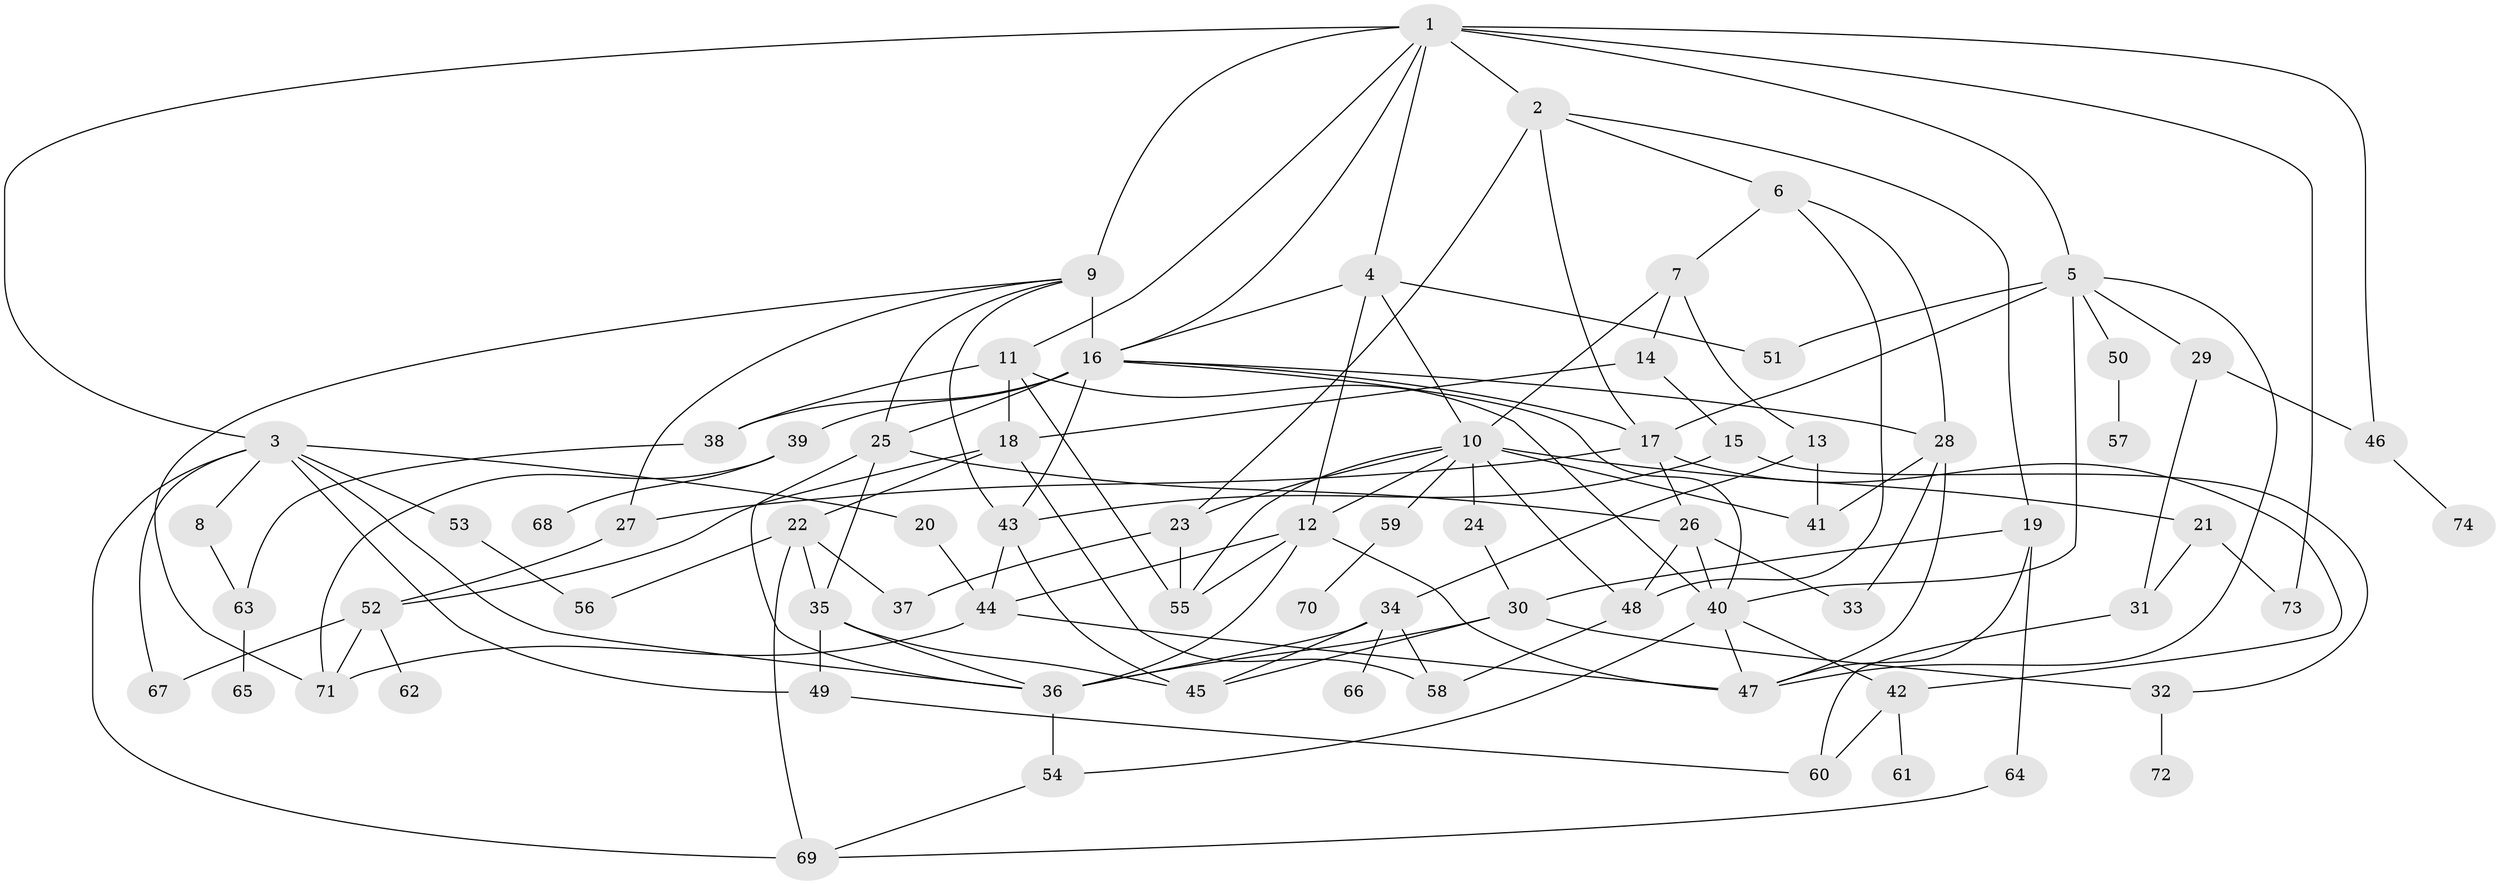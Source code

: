 // original degree distribution, {10: 0.006756756756756757, 5: 0.07432432432432433, 8: 0.013513513513513514, 3: 0.23648648648648649, 7: 0.02027027027027027, 2: 0.25, 9: 0.006756756756756757, 4: 0.16216216216216217, 6: 0.02702702702702703, 1: 0.20270270270270271}
// Generated by graph-tools (version 1.1) at 2025/34/03/09/25 02:34:29]
// undirected, 74 vertices, 139 edges
graph export_dot {
graph [start="1"]
  node [color=gray90,style=filled];
  1;
  2;
  3;
  4;
  5;
  6;
  7;
  8;
  9;
  10;
  11;
  12;
  13;
  14;
  15;
  16;
  17;
  18;
  19;
  20;
  21;
  22;
  23;
  24;
  25;
  26;
  27;
  28;
  29;
  30;
  31;
  32;
  33;
  34;
  35;
  36;
  37;
  38;
  39;
  40;
  41;
  42;
  43;
  44;
  45;
  46;
  47;
  48;
  49;
  50;
  51;
  52;
  53;
  54;
  55;
  56;
  57;
  58;
  59;
  60;
  61;
  62;
  63;
  64;
  65;
  66;
  67;
  68;
  69;
  70;
  71;
  72;
  73;
  74;
  1 -- 2 [weight=1.0];
  1 -- 3 [weight=1.0];
  1 -- 4 [weight=1.0];
  1 -- 5 [weight=2.0];
  1 -- 9 [weight=1.0];
  1 -- 11 [weight=1.0];
  1 -- 16 [weight=1.0];
  1 -- 46 [weight=1.0];
  1 -- 73 [weight=1.0];
  2 -- 6 [weight=1.0];
  2 -- 17 [weight=1.0];
  2 -- 19 [weight=1.0];
  2 -- 23 [weight=1.0];
  3 -- 8 [weight=1.0];
  3 -- 20 [weight=1.0];
  3 -- 36 [weight=1.0];
  3 -- 49 [weight=1.0];
  3 -- 53 [weight=1.0];
  3 -- 67 [weight=1.0];
  3 -- 69 [weight=1.0];
  4 -- 10 [weight=1.0];
  4 -- 12 [weight=2.0];
  4 -- 16 [weight=1.0];
  4 -- 51 [weight=1.0];
  5 -- 17 [weight=1.0];
  5 -- 29 [weight=1.0];
  5 -- 40 [weight=1.0];
  5 -- 47 [weight=1.0];
  5 -- 50 [weight=1.0];
  5 -- 51 [weight=1.0];
  6 -- 7 [weight=1.0];
  6 -- 28 [weight=1.0];
  6 -- 48 [weight=1.0];
  7 -- 10 [weight=1.0];
  7 -- 13 [weight=1.0];
  7 -- 14 [weight=1.0];
  8 -- 63 [weight=1.0];
  9 -- 16 [weight=4.0];
  9 -- 25 [weight=1.0];
  9 -- 27 [weight=1.0];
  9 -- 43 [weight=1.0];
  9 -- 71 [weight=1.0];
  10 -- 12 [weight=1.0];
  10 -- 21 [weight=1.0];
  10 -- 23 [weight=1.0];
  10 -- 24 [weight=1.0];
  10 -- 41 [weight=1.0];
  10 -- 48 [weight=1.0];
  10 -- 55 [weight=1.0];
  10 -- 59 [weight=1.0];
  11 -- 18 [weight=1.0];
  11 -- 38 [weight=1.0];
  11 -- 40 [weight=1.0];
  11 -- 55 [weight=1.0];
  12 -- 36 [weight=1.0];
  12 -- 44 [weight=1.0];
  12 -- 47 [weight=1.0];
  12 -- 55 [weight=1.0];
  13 -- 34 [weight=1.0];
  13 -- 41 [weight=1.0];
  14 -- 15 [weight=1.0];
  14 -- 18 [weight=1.0];
  15 -- 32 [weight=1.0];
  15 -- 43 [weight=1.0];
  16 -- 17 [weight=1.0];
  16 -- 25 [weight=1.0];
  16 -- 28 [weight=1.0];
  16 -- 38 [weight=1.0];
  16 -- 39 [weight=2.0];
  16 -- 40 [weight=1.0];
  16 -- 43 [weight=1.0];
  17 -- 26 [weight=1.0];
  17 -- 27 [weight=1.0];
  17 -- 42 [weight=1.0];
  18 -- 22 [weight=1.0];
  18 -- 52 [weight=1.0];
  18 -- 58 [weight=1.0];
  19 -- 30 [weight=1.0];
  19 -- 47 [weight=1.0];
  19 -- 64 [weight=1.0];
  20 -- 44 [weight=1.0];
  21 -- 31 [weight=1.0];
  21 -- 73 [weight=1.0];
  22 -- 35 [weight=1.0];
  22 -- 37 [weight=1.0];
  22 -- 56 [weight=1.0];
  22 -- 69 [weight=1.0];
  23 -- 37 [weight=1.0];
  23 -- 55 [weight=1.0];
  24 -- 30 [weight=1.0];
  25 -- 26 [weight=1.0];
  25 -- 35 [weight=1.0];
  25 -- 36 [weight=1.0];
  26 -- 33 [weight=1.0];
  26 -- 40 [weight=2.0];
  26 -- 48 [weight=1.0];
  27 -- 52 [weight=1.0];
  28 -- 33 [weight=1.0];
  28 -- 41 [weight=3.0];
  28 -- 47 [weight=1.0];
  29 -- 31 [weight=1.0];
  29 -- 46 [weight=1.0];
  30 -- 32 [weight=1.0];
  30 -- 36 [weight=1.0];
  30 -- 45 [weight=1.0];
  31 -- 60 [weight=1.0];
  32 -- 72 [weight=1.0];
  34 -- 36 [weight=1.0];
  34 -- 45 [weight=1.0];
  34 -- 58 [weight=1.0];
  34 -- 66 [weight=1.0];
  35 -- 36 [weight=1.0];
  35 -- 45 [weight=1.0];
  35 -- 49 [weight=1.0];
  36 -- 54 [weight=1.0];
  38 -- 63 [weight=1.0];
  39 -- 68 [weight=1.0];
  39 -- 71 [weight=1.0];
  40 -- 42 [weight=1.0];
  40 -- 47 [weight=1.0];
  40 -- 54 [weight=1.0];
  42 -- 60 [weight=1.0];
  42 -- 61 [weight=1.0];
  43 -- 44 [weight=1.0];
  43 -- 45 [weight=1.0];
  44 -- 47 [weight=1.0];
  44 -- 71 [weight=1.0];
  46 -- 74 [weight=1.0];
  48 -- 58 [weight=1.0];
  49 -- 60 [weight=1.0];
  50 -- 57 [weight=1.0];
  52 -- 62 [weight=1.0];
  52 -- 67 [weight=1.0];
  52 -- 71 [weight=1.0];
  53 -- 56 [weight=1.0];
  54 -- 69 [weight=1.0];
  59 -- 70 [weight=1.0];
  63 -- 65 [weight=1.0];
  64 -- 69 [weight=1.0];
}
